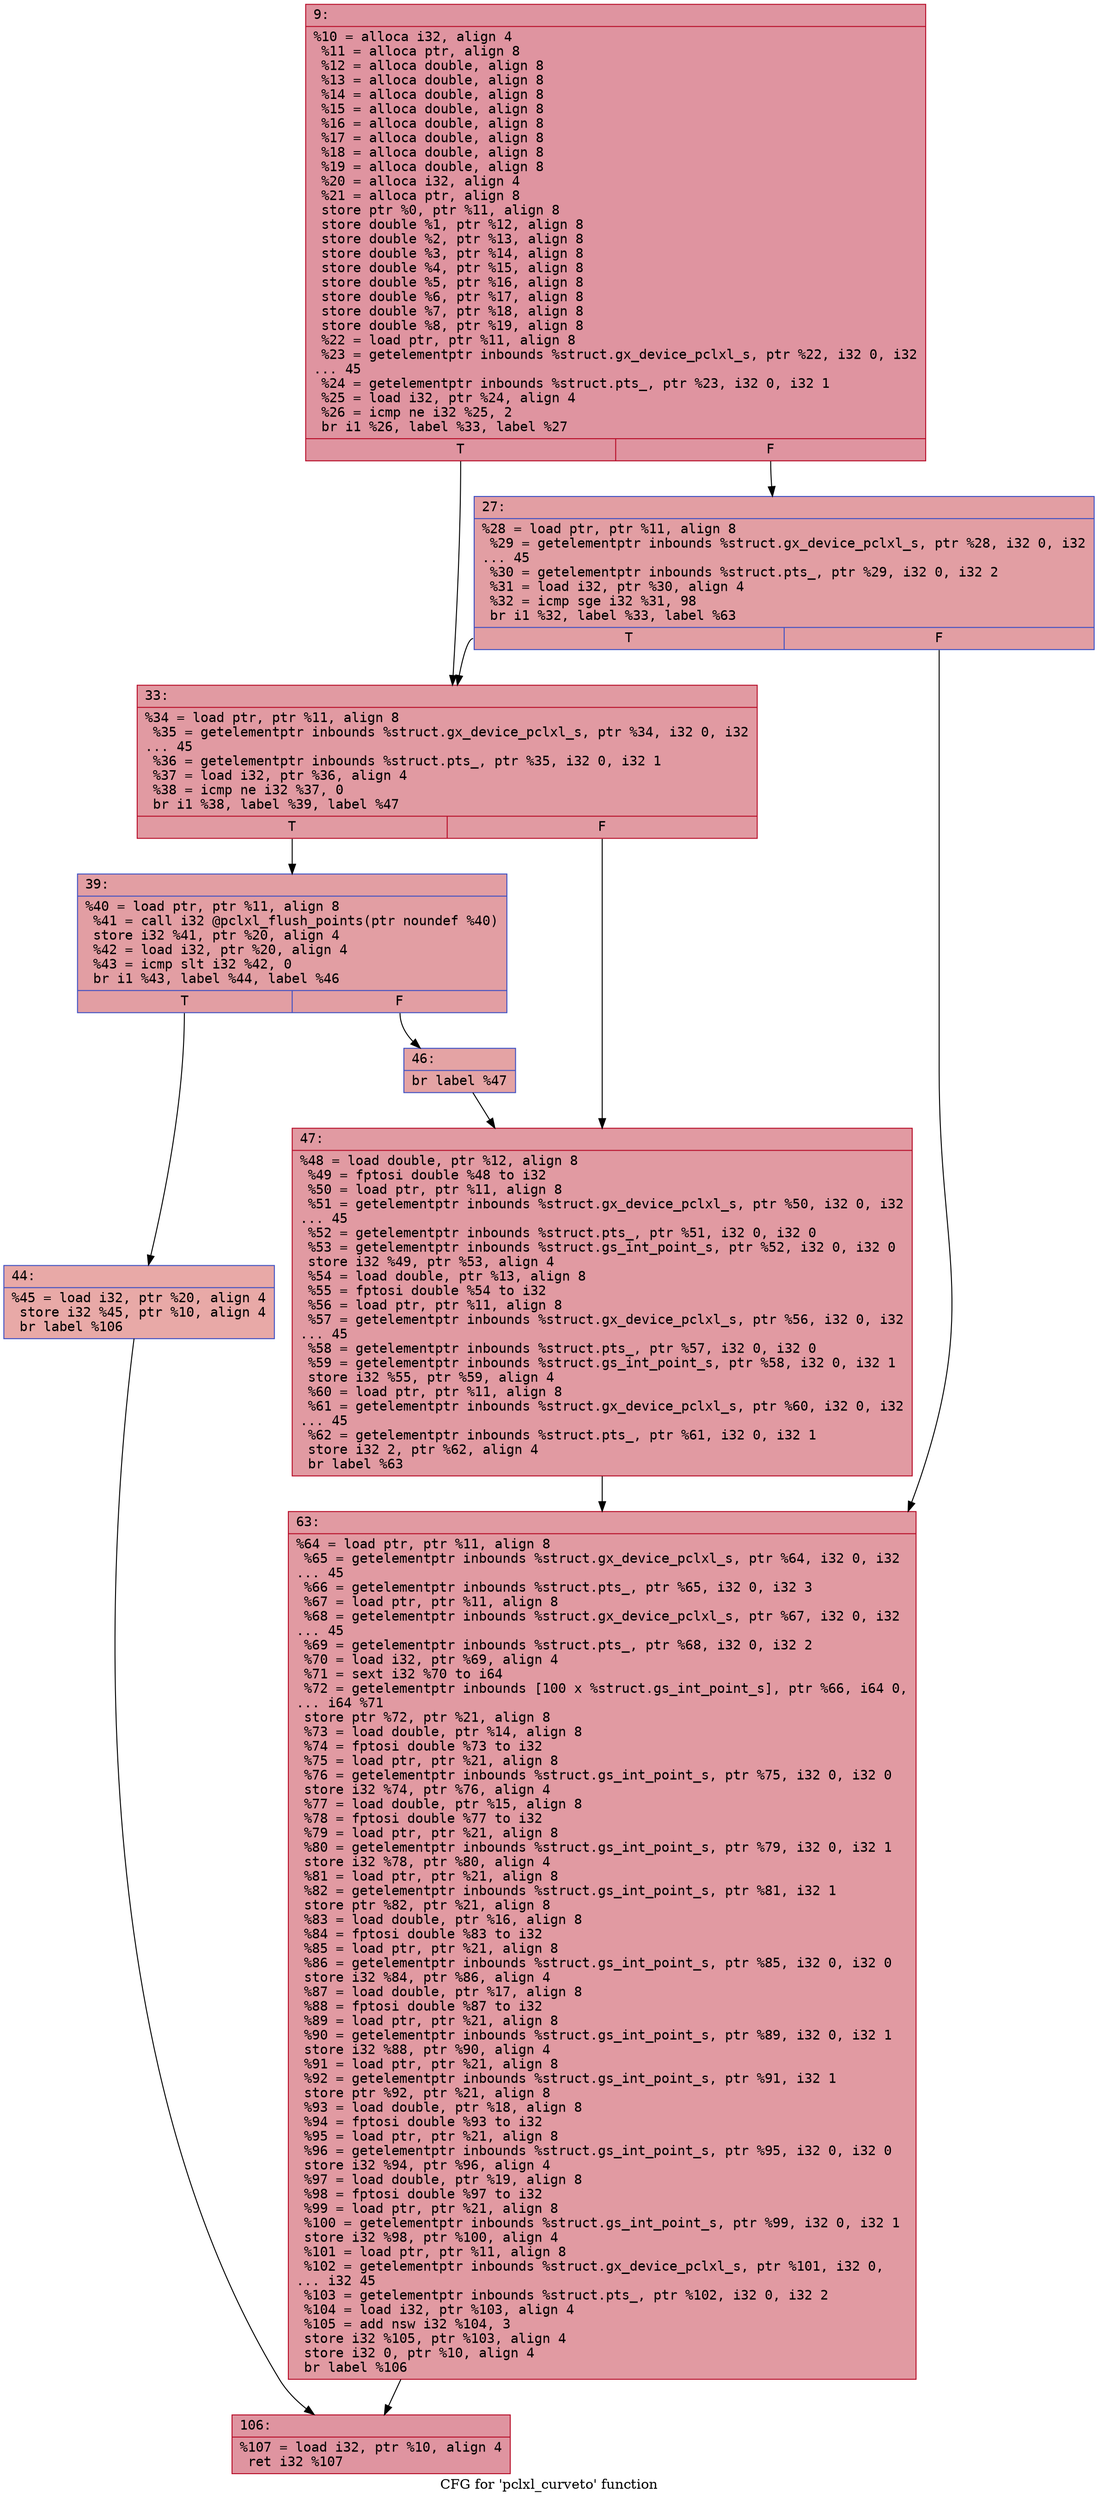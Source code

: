 digraph "CFG for 'pclxl_curveto' function" {
	label="CFG for 'pclxl_curveto' function";

	Node0x600003ba0af0 [shape=record,color="#b70d28ff", style=filled, fillcolor="#b70d2870" fontname="Courier",label="{9:\l|  %10 = alloca i32, align 4\l  %11 = alloca ptr, align 8\l  %12 = alloca double, align 8\l  %13 = alloca double, align 8\l  %14 = alloca double, align 8\l  %15 = alloca double, align 8\l  %16 = alloca double, align 8\l  %17 = alloca double, align 8\l  %18 = alloca double, align 8\l  %19 = alloca double, align 8\l  %20 = alloca i32, align 4\l  %21 = alloca ptr, align 8\l  store ptr %0, ptr %11, align 8\l  store double %1, ptr %12, align 8\l  store double %2, ptr %13, align 8\l  store double %3, ptr %14, align 8\l  store double %4, ptr %15, align 8\l  store double %5, ptr %16, align 8\l  store double %6, ptr %17, align 8\l  store double %7, ptr %18, align 8\l  store double %8, ptr %19, align 8\l  %22 = load ptr, ptr %11, align 8\l  %23 = getelementptr inbounds %struct.gx_device_pclxl_s, ptr %22, i32 0, i32\l... 45\l  %24 = getelementptr inbounds %struct.pts_, ptr %23, i32 0, i32 1\l  %25 = load i32, ptr %24, align 4\l  %26 = icmp ne i32 %25, 2\l  br i1 %26, label %33, label %27\l|{<s0>T|<s1>F}}"];
	Node0x600003ba0af0:s0 -> Node0x600003ba0b90[tooltip="9 -> 33\nProbability 50.00%" ];
	Node0x600003ba0af0:s1 -> Node0x600003ba0b40[tooltip="9 -> 27\nProbability 50.00%" ];
	Node0x600003ba0b40 [shape=record,color="#3d50c3ff", style=filled, fillcolor="#be242e70" fontname="Courier",label="{27:\l|  %28 = load ptr, ptr %11, align 8\l  %29 = getelementptr inbounds %struct.gx_device_pclxl_s, ptr %28, i32 0, i32\l... 45\l  %30 = getelementptr inbounds %struct.pts_, ptr %29, i32 0, i32 2\l  %31 = load i32, ptr %30, align 4\l  %32 = icmp sge i32 %31, 98\l  br i1 %32, label %33, label %63\l|{<s0>T|<s1>F}}"];
	Node0x600003ba0b40:s0 -> Node0x600003ba0b90[tooltip="27 -> 33\nProbability 50.00%" ];
	Node0x600003ba0b40:s1 -> Node0x600003ba0d20[tooltip="27 -> 63\nProbability 50.00%" ];
	Node0x600003ba0b90 [shape=record,color="#b70d28ff", style=filled, fillcolor="#bb1b2c70" fontname="Courier",label="{33:\l|  %34 = load ptr, ptr %11, align 8\l  %35 = getelementptr inbounds %struct.gx_device_pclxl_s, ptr %34, i32 0, i32\l... 45\l  %36 = getelementptr inbounds %struct.pts_, ptr %35, i32 0, i32 1\l  %37 = load i32, ptr %36, align 4\l  %38 = icmp ne i32 %37, 0\l  br i1 %38, label %39, label %47\l|{<s0>T|<s1>F}}"];
	Node0x600003ba0b90:s0 -> Node0x600003ba0be0[tooltip="33 -> 39\nProbability 62.50%" ];
	Node0x600003ba0b90:s1 -> Node0x600003ba0cd0[tooltip="33 -> 47\nProbability 37.50%" ];
	Node0x600003ba0be0 [shape=record,color="#3d50c3ff", style=filled, fillcolor="#be242e70" fontname="Courier",label="{39:\l|  %40 = load ptr, ptr %11, align 8\l  %41 = call i32 @pclxl_flush_points(ptr noundef %40)\l  store i32 %41, ptr %20, align 4\l  %42 = load i32, ptr %20, align 4\l  %43 = icmp slt i32 %42, 0\l  br i1 %43, label %44, label %46\l|{<s0>T|<s1>F}}"];
	Node0x600003ba0be0:s0 -> Node0x600003ba0c30[tooltip="39 -> 44\nProbability 37.50%" ];
	Node0x600003ba0be0:s1 -> Node0x600003ba0c80[tooltip="39 -> 46\nProbability 62.50%" ];
	Node0x600003ba0c30 [shape=record,color="#3d50c3ff", style=filled, fillcolor="#ca3b3770" fontname="Courier",label="{44:\l|  %45 = load i32, ptr %20, align 4\l  store i32 %45, ptr %10, align 4\l  br label %106\l}"];
	Node0x600003ba0c30 -> Node0x600003ba0d70[tooltip="44 -> 106\nProbability 100.00%" ];
	Node0x600003ba0c80 [shape=record,color="#3d50c3ff", style=filled, fillcolor="#c32e3170" fontname="Courier",label="{46:\l|  br label %47\l}"];
	Node0x600003ba0c80 -> Node0x600003ba0cd0[tooltip="46 -> 47\nProbability 100.00%" ];
	Node0x600003ba0cd0 [shape=record,color="#b70d28ff", style=filled, fillcolor="#bb1b2c70" fontname="Courier",label="{47:\l|  %48 = load double, ptr %12, align 8\l  %49 = fptosi double %48 to i32\l  %50 = load ptr, ptr %11, align 8\l  %51 = getelementptr inbounds %struct.gx_device_pclxl_s, ptr %50, i32 0, i32\l... 45\l  %52 = getelementptr inbounds %struct.pts_, ptr %51, i32 0, i32 0\l  %53 = getelementptr inbounds %struct.gs_int_point_s, ptr %52, i32 0, i32 0\l  store i32 %49, ptr %53, align 4\l  %54 = load double, ptr %13, align 8\l  %55 = fptosi double %54 to i32\l  %56 = load ptr, ptr %11, align 8\l  %57 = getelementptr inbounds %struct.gx_device_pclxl_s, ptr %56, i32 0, i32\l... 45\l  %58 = getelementptr inbounds %struct.pts_, ptr %57, i32 0, i32 0\l  %59 = getelementptr inbounds %struct.gs_int_point_s, ptr %58, i32 0, i32 1\l  store i32 %55, ptr %59, align 4\l  %60 = load ptr, ptr %11, align 8\l  %61 = getelementptr inbounds %struct.gx_device_pclxl_s, ptr %60, i32 0, i32\l... 45\l  %62 = getelementptr inbounds %struct.pts_, ptr %61, i32 0, i32 1\l  store i32 2, ptr %62, align 4\l  br label %63\l}"];
	Node0x600003ba0cd0 -> Node0x600003ba0d20[tooltip="47 -> 63\nProbability 100.00%" ];
	Node0x600003ba0d20 [shape=record,color="#b70d28ff", style=filled, fillcolor="#bb1b2c70" fontname="Courier",label="{63:\l|  %64 = load ptr, ptr %11, align 8\l  %65 = getelementptr inbounds %struct.gx_device_pclxl_s, ptr %64, i32 0, i32\l... 45\l  %66 = getelementptr inbounds %struct.pts_, ptr %65, i32 0, i32 3\l  %67 = load ptr, ptr %11, align 8\l  %68 = getelementptr inbounds %struct.gx_device_pclxl_s, ptr %67, i32 0, i32\l... 45\l  %69 = getelementptr inbounds %struct.pts_, ptr %68, i32 0, i32 2\l  %70 = load i32, ptr %69, align 4\l  %71 = sext i32 %70 to i64\l  %72 = getelementptr inbounds [100 x %struct.gs_int_point_s], ptr %66, i64 0,\l... i64 %71\l  store ptr %72, ptr %21, align 8\l  %73 = load double, ptr %14, align 8\l  %74 = fptosi double %73 to i32\l  %75 = load ptr, ptr %21, align 8\l  %76 = getelementptr inbounds %struct.gs_int_point_s, ptr %75, i32 0, i32 0\l  store i32 %74, ptr %76, align 4\l  %77 = load double, ptr %15, align 8\l  %78 = fptosi double %77 to i32\l  %79 = load ptr, ptr %21, align 8\l  %80 = getelementptr inbounds %struct.gs_int_point_s, ptr %79, i32 0, i32 1\l  store i32 %78, ptr %80, align 4\l  %81 = load ptr, ptr %21, align 8\l  %82 = getelementptr inbounds %struct.gs_int_point_s, ptr %81, i32 1\l  store ptr %82, ptr %21, align 8\l  %83 = load double, ptr %16, align 8\l  %84 = fptosi double %83 to i32\l  %85 = load ptr, ptr %21, align 8\l  %86 = getelementptr inbounds %struct.gs_int_point_s, ptr %85, i32 0, i32 0\l  store i32 %84, ptr %86, align 4\l  %87 = load double, ptr %17, align 8\l  %88 = fptosi double %87 to i32\l  %89 = load ptr, ptr %21, align 8\l  %90 = getelementptr inbounds %struct.gs_int_point_s, ptr %89, i32 0, i32 1\l  store i32 %88, ptr %90, align 4\l  %91 = load ptr, ptr %21, align 8\l  %92 = getelementptr inbounds %struct.gs_int_point_s, ptr %91, i32 1\l  store ptr %92, ptr %21, align 8\l  %93 = load double, ptr %18, align 8\l  %94 = fptosi double %93 to i32\l  %95 = load ptr, ptr %21, align 8\l  %96 = getelementptr inbounds %struct.gs_int_point_s, ptr %95, i32 0, i32 0\l  store i32 %94, ptr %96, align 4\l  %97 = load double, ptr %19, align 8\l  %98 = fptosi double %97 to i32\l  %99 = load ptr, ptr %21, align 8\l  %100 = getelementptr inbounds %struct.gs_int_point_s, ptr %99, i32 0, i32 1\l  store i32 %98, ptr %100, align 4\l  %101 = load ptr, ptr %11, align 8\l  %102 = getelementptr inbounds %struct.gx_device_pclxl_s, ptr %101, i32 0,\l... i32 45\l  %103 = getelementptr inbounds %struct.pts_, ptr %102, i32 0, i32 2\l  %104 = load i32, ptr %103, align 4\l  %105 = add nsw i32 %104, 3\l  store i32 %105, ptr %103, align 4\l  store i32 0, ptr %10, align 4\l  br label %106\l}"];
	Node0x600003ba0d20 -> Node0x600003ba0d70[tooltip="63 -> 106\nProbability 100.00%" ];
	Node0x600003ba0d70 [shape=record,color="#b70d28ff", style=filled, fillcolor="#b70d2870" fontname="Courier",label="{106:\l|  %107 = load i32, ptr %10, align 4\l  ret i32 %107\l}"];
}
